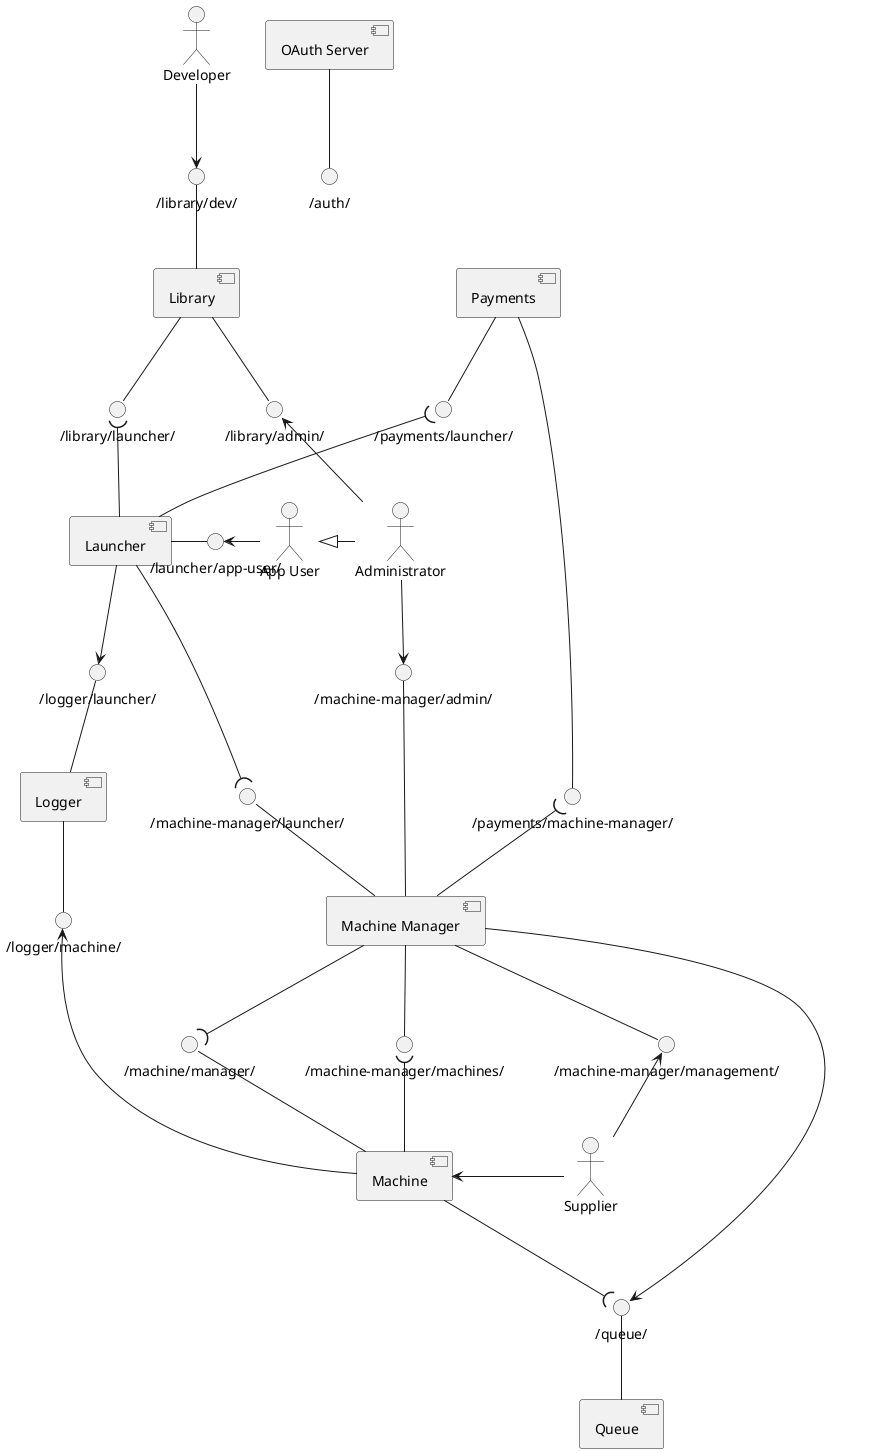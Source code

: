 @startuml

skinparam componentStyle uml2

actor "App User" as AU
actor Developer as AD
actor Supplier as AS
actor Administrator as AA

AA -le-|> AU

component Launcher as CLa
component Library as CLi
component Logger as CLo
component "Machine Manager" as CM
component Payments as CP
component Machine as CMa
component "OAuth Server" as CA
component Queue as CQ

interface "/logger/launcher/" as ICLoCLa
interface "/logger/machine/" as ICLoCMa
interface "/machine-manager/machines/" as ICMCMa
interface "/library/admin/" as ICLiAA
interface "/machine-manager/admin/" as ICMAA
interface "/machine-manager/launcher/" as ICMCLa
interface "/library/launcher/" as ICLiCLa
interface "/payments/launcher/" as ICPCLa
interface "/payments/machine-manager/" as ICPCM
interface "/library/dev/" as ICLiAD
interface "/machine-manager/management/" as ICMAS
interface "/launcher/app-user/" as ICLaAU
interface "/machine/manager/" as ICMaCM
interface "/queue/" as ICQ
interface "/auth/" as ICA

CA -do- ICA

AD -do-> ICLiAD
ICLiAD -do- CLi

AS -up-> ICMAS
ICMAS -up- CM

AU -le-> ICLaAU
ICLaAU -le- CLa

CLi -do- ICLiCLa
ICLiCLa )-do- CLa

CLa -do-( ICMCLa
ICMCLa -do- CM

CM -do- ICMCMa
ICMCMa )-do- CMa
CM -do-( ICMaCM
ICMaCM -do- CMa

CMa <-ri- AS

CLi -do- ICLiAA
AA -up-> ICLiAA
CM --up- ICMAA
AA -do-> ICMAA

CP -do- ICPCLa
ICPCLa )-do- CLa

CP -do- ICPCM
CM -up-( ICPCM

CLa -do-> ICLoCLa
ICLoCLa -do- CLo
CLo -do- ICLoCMa
ICLoCMa <-do- CMa

CQ -up- ICQ
CM -do-> ICQ
CMa -do-( ICQ

@enduml
